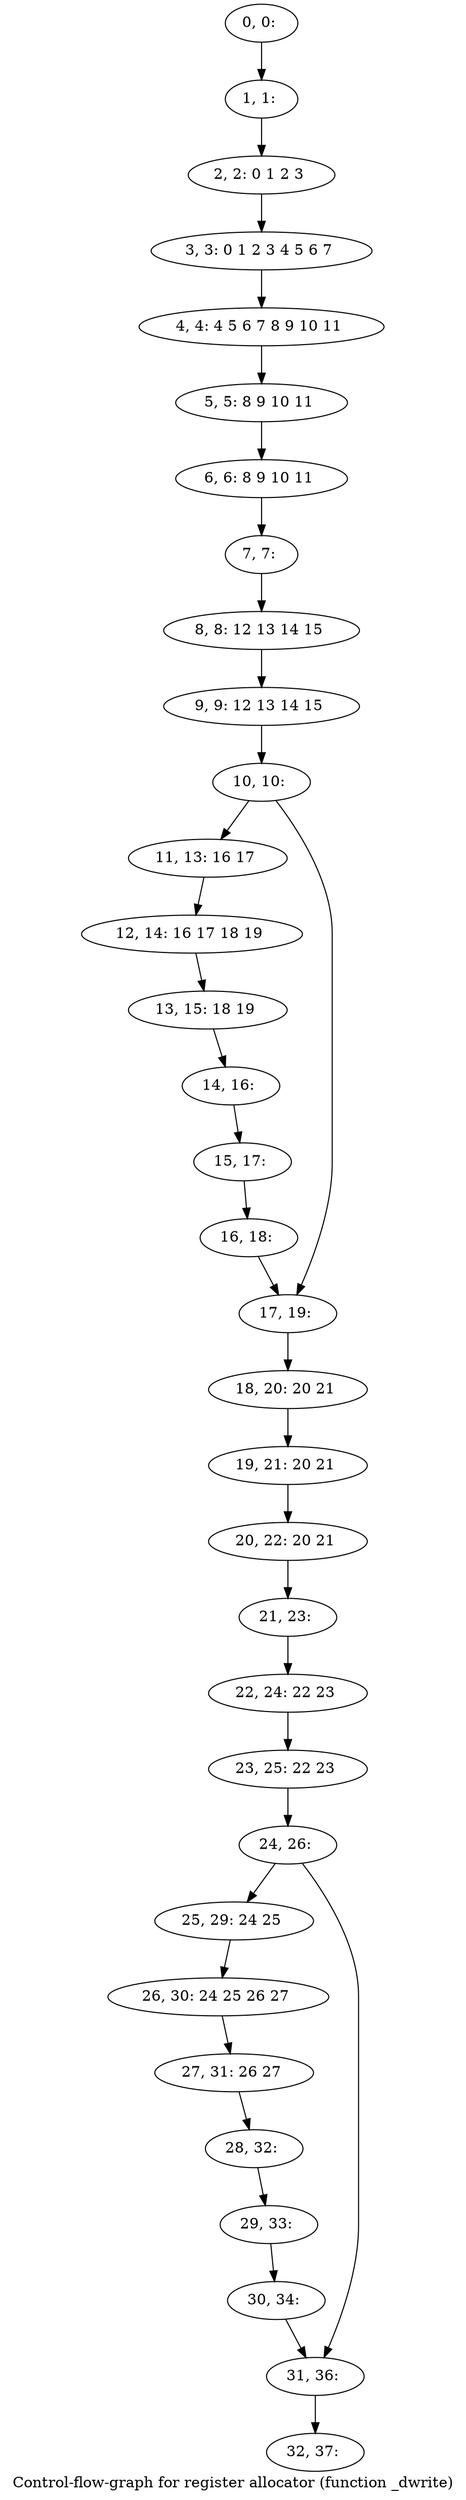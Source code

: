 digraph G {
graph [label="Control-flow-graph for register allocator (function _dwrite)"]
0[label="0, 0: "];
1[label="1, 1: "];
2[label="2, 2: 0 1 2 3 "];
3[label="3, 3: 0 1 2 3 4 5 6 7 "];
4[label="4, 4: 4 5 6 7 8 9 10 11 "];
5[label="5, 5: 8 9 10 11 "];
6[label="6, 6: 8 9 10 11 "];
7[label="7, 7: "];
8[label="8, 8: 12 13 14 15 "];
9[label="9, 9: 12 13 14 15 "];
10[label="10, 10: "];
11[label="11, 13: 16 17 "];
12[label="12, 14: 16 17 18 19 "];
13[label="13, 15: 18 19 "];
14[label="14, 16: "];
15[label="15, 17: "];
16[label="16, 18: "];
17[label="17, 19: "];
18[label="18, 20: 20 21 "];
19[label="19, 21: 20 21 "];
20[label="20, 22: 20 21 "];
21[label="21, 23: "];
22[label="22, 24: 22 23 "];
23[label="23, 25: 22 23 "];
24[label="24, 26: "];
25[label="25, 29: 24 25 "];
26[label="26, 30: 24 25 26 27 "];
27[label="27, 31: 26 27 "];
28[label="28, 32: "];
29[label="29, 33: "];
30[label="30, 34: "];
31[label="31, 36: "];
32[label="32, 37: "];
0->1 ;
1->2 ;
2->3 ;
3->4 ;
4->5 ;
5->6 ;
6->7 ;
7->8 ;
8->9 ;
9->10 ;
10->11 ;
10->17 ;
11->12 ;
12->13 ;
13->14 ;
14->15 ;
15->16 ;
16->17 ;
17->18 ;
18->19 ;
19->20 ;
20->21 ;
21->22 ;
22->23 ;
23->24 ;
24->25 ;
24->31 ;
25->26 ;
26->27 ;
27->28 ;
28->29 ;
29->30 ;
30->31 ;
31->32 ;
}
